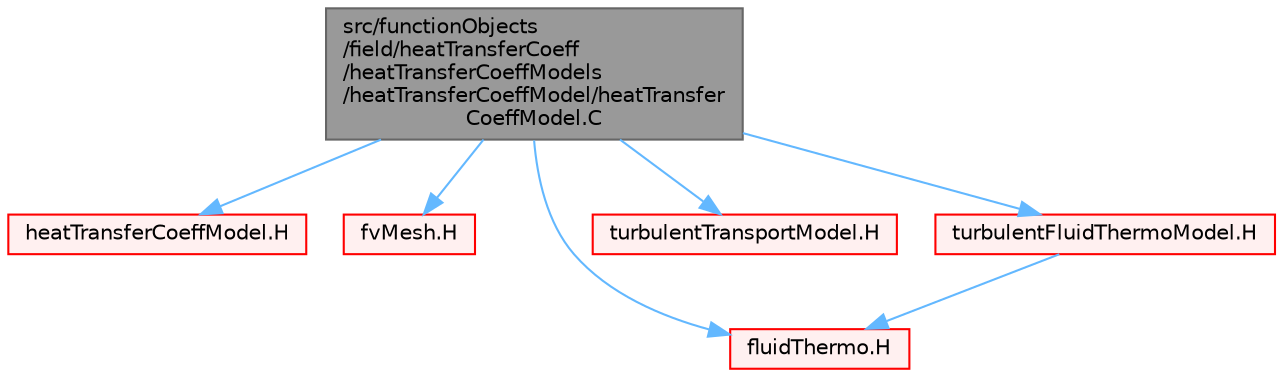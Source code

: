 digraph "src/functionObjects/field/heatTransferCoeff/heatTransferCoeffModels/heatTransferCoeffModel/heatTransferCoeffModel.C"
{
 // LATEX_PDF_SIZE
  bgcolor="transparent";
  edge [fontname=Helvetica,fontsize=10,labelfontname=Helvetica,labelfontsize=10];
  node [fontname=Helvetica,fontsize=10,shape=box,height=0.2,width=0.4];
  Node1 [id="Node000001",label="src/functionObjects\l/field/heatTransferCoeff\l/heatTransferCoeffModels\l/heatTransferCoeffModel/heatTransfer\lCoeffModel.C",height=0.2,width=0.4,color="gray40", fillcolor="grey60", style="filled", fontcolor="black",tooltip=" "];
  Node1 -> Node2 [id="edge1_Node000001_Node000002",color="steelblue1",style="solid",tooltip=" "];
  Node2 [id="Node000002",label="heatTransferCoeffModel.H",height=0.2,width=0.4,color="red", fillcolor="#FFF0F0", style="filled",URL="$heatTransferCoeffModel_8H.html",tooltip=" "];
  Node1 -> Node266 [id="edge2_Node000001_Node000266",color="steelblue1",style="solid",tooltip=" "];
  Node266 [id="Node000266",label="fvMesh.H",height=0.2,width=0.4,color="red", fillcolor="#FFF0F0", style="filled",URL="$fvMesh_8H.html",tooltip=" "];
  Node1 -> Node380 [id="edge3_Node000001_Node000380",color="steelblue1",style="solid",tooltip=" "];
  Node380 [id="Node000380",label="fluidThermo.H",height=0.2,width=0.4,color="red", fillcolor="#FFF0F0", style="filled",URL="$fluidThermo_8H.html",tooltip=" "];
  Node1 -> Node384 [id="edge4_Node000001_Node000384",color="steelblue1",style="solid",tooltip=" "];
  Node384 [id="Node000384",label="turbulentTransportModel.H",height=0.2,width=0.4,color="red", fillcolor="#FFF0F0", style="filled",URL="$turbulentTransportModel_8H.html",tooltip=" "];
  Node1 -> Node415 [id="edge5_Node000001_Node000415",color="steelblue1",style="solid",tooltip=" "];
  Node415 [id="Node000415",label="turbulentFluidThermoModel.H",height=0.2,width=0.4,color="red", fillcolor="#FFF0F0", style="filled",URL="$turbulentFluidThermoModel_8H.html",tooltip=" "];
  Node415 -> Node380 [id="edge6_Node000415_Node000380",color="steelblue1",style="solid",tooltip=" "];
}
